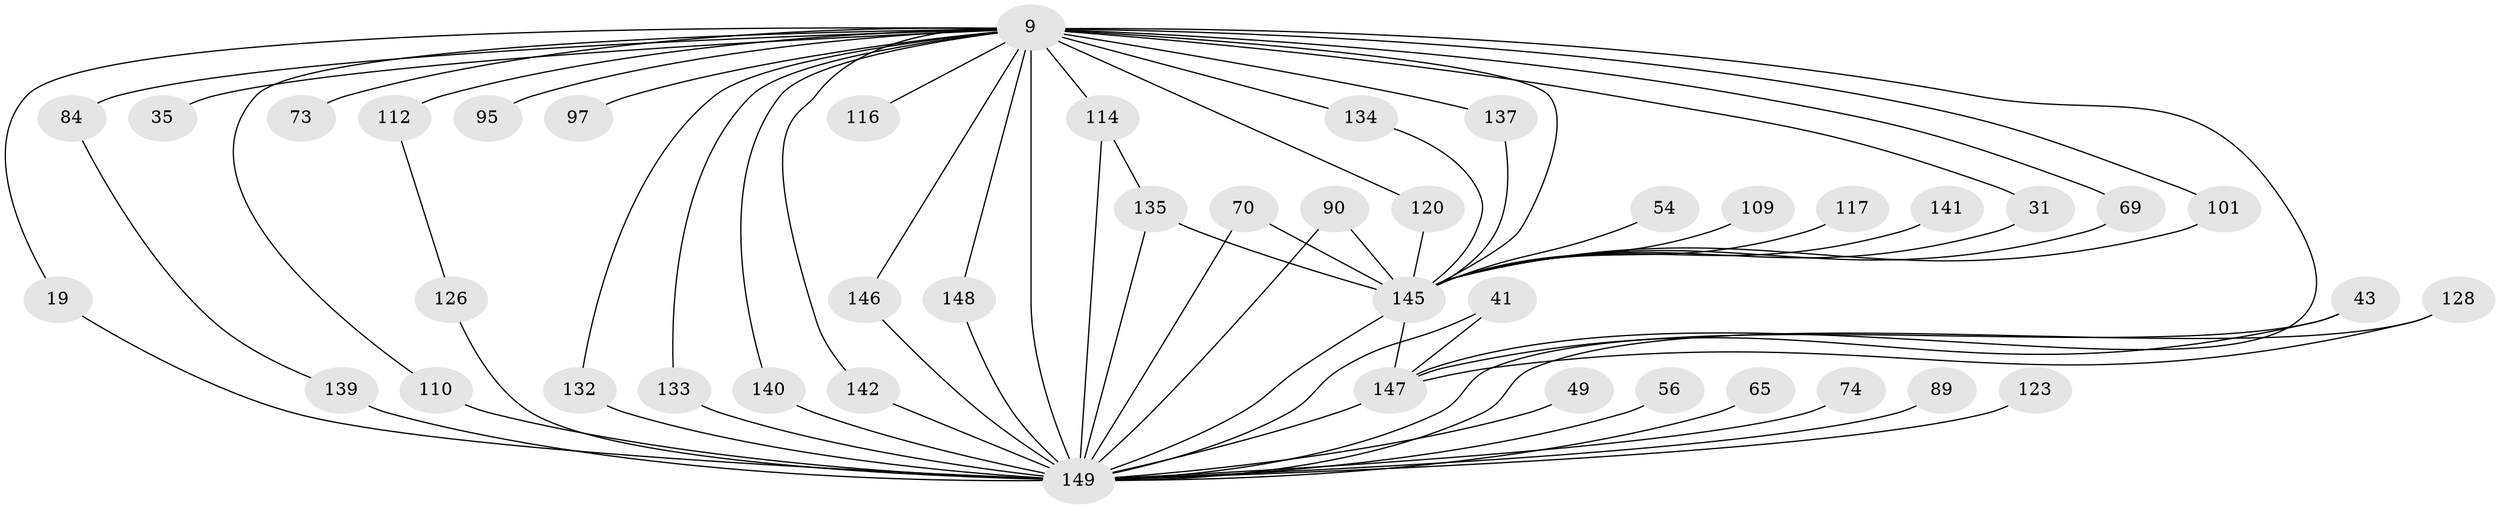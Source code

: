// original degree distribution, {24: 0.020134228187919462, 31: 0.006711409395973154, 25: 0.013422818791946308, 23: 0.013422818791946308, 20: 0.006711409395973154, 26: 0.006711409395973154, 3: 0.21476510067114093, 8: 0.026845637583892617, 5: 0.0738255033557047, 4: 0.10067114093959731, 6: 0.006711409395973154, 2: 0.5100671140939598}
// Generated by graph-tools (version 1.1) at 2025/49/03/04/25 21:49:05]
// undirected, 44 vertices, 70 edges
graph export_dot {
graph [start="1"]
  node [color=gray90,style=filled];
  9 [super="+1+8"];
  19;
  31;
  35;
  41;
  43;
  49;
  54;
  56;
  65;
  69;
  70;
  73;
  74;
  84 [super="+81"];
  89 [super="+62+66"];
  90;
  95;
  97;
  101;
  109;
  110 [super="+98+47"];
  112 [super="+72"];
  114 [super="+51+75"];
  116;
  117;
  120;
  123;
  126;
  128 [super="+83"];
  132 [super="+64+107+99"];
  133 [super="+32+102"];
  134 [super="+63"];
  135 [super="+131+71"];
  137;
  139 [super="+91"];
  140 [super="+30"];
  141;
  142 [super="+130+17"];
  145 [super="+82+129+127"];
  146;
  147 [super="+50+21+115+94"];
  148;
  149 [super="+92+118+122+96+124+53+143+144"];
  9 -- 69;
  9 -- 73 [weight=2];
  9 -- 95 [weight=2];
  9 -- 97 [weight=2];
  9 -- 140;
  9 -- 148;
  9 -- 35 [weight=2];
  9 -- 116 [weight=2];
  9 -- 132;
  9 -- 137;
  9 -- 146;
  9 -- 147 [weight=8];
  9 -- 19;
  9 -- 31;
  9 -- 101;
  9 -- 112 [weight=3];
  9 -- 114 [weight=3];
  9 -- 120;
  9 -- 149 [weight=27];
  9 -- 110;
  9 -- 142 [weight=2];
  9 -- 145 [weight=21];
  9 -- 134 [weight=2];
  9 -- 84 [weight=2];
  9 -- 133;
  19 -- 149;
  31 -- 145;
  41 -- 147;
  41 -- 149;
  43 -- 147;
  43 -- 149;
  49 -- 149;
  54 -- 145 [weight=2];
  56 -- 149;
  65 -- 149 [weight=3];
  69 -- 145;
  70 -- 145;
  70 -- 149;
  74 -- 149 [weight=2];
  84 -- 139;
  89 -- 149 [weight=4];
  90 -- 145;
  90 -- 149;
  101 -- 145;
  109 -- 145 [weight=2];
  110 -- 149 [weight=3];
  112 -- 126;
  114 -- 135 [weight=2];
  114 -- 149 [weight=6];
  117 -- 145 [weight=2];
  120 -- 145;
  123 -- 149 [weight=2];
  126 -- 149;
  128 -- 147 [weight=2];
  128 -- 149;
  132 -- 149 [weight=4];
  133 -- 149 [weight=4];
  134 -- 145 [weight=2];
  135 -- 149 [weight=3];
  135 -- 145 [weight=3];
  137 -- 145;
  139 -- 149 [weight=4];
  140 -- 149 [weight=2];
  141 -- 145 [weight=2];
  142 -- 149 [weight=4];
  145 -- 147 [weight=3];
  145 -- 149 [weight=26];
  146 -- 149;
  147 -- 149 [weight=4];
  148 -- 149;
}
